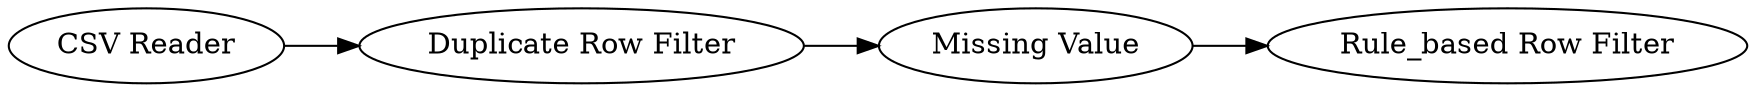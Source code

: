digraph {
	1 -> 4
	5 -> 6
	4 -> 5
	1 [label="CSV Reader"]
	4 [label="Duplicate Row Filter"]
	5 [label="Missing Value"]
	6 [label="Rule_based Row Filter"]
	rankdir=LR
}
